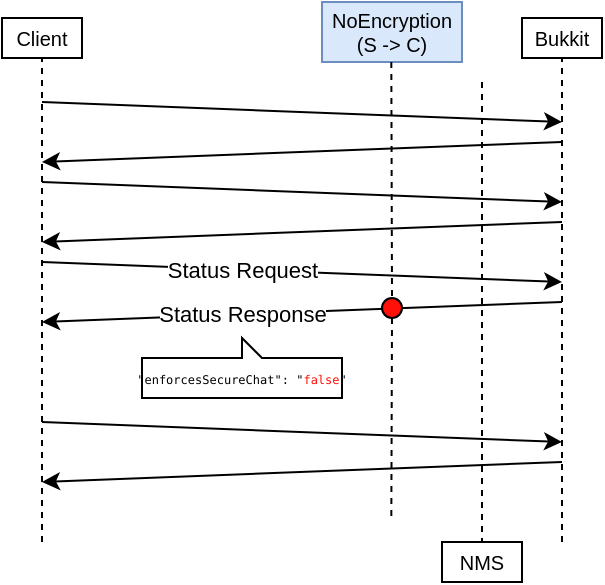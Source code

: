 <mxfile version="21.1.4" type="device">
  <diagram name="Page-1" id="VzulDhT4vkzdBkC5_DnN">
    <mxGraphModel dx="592" dy="348" grid="0" gridSize="10" guides="1" tooltips="1" connect="1" arrows="1" fold="1" page="1" pageScale="1" pageWidth="850" pageHeight="1100" math="0" shadow="0">
      <root>
        <mxCell id="0" />
        <mxCell id="1" parent="0" />
        <mxCell id="Z0ClTi26Nn-N9r6xedXH-1" value="&lt;font style=&quot;font-size: 10px;&quot;&gt;Client&lt;/font&gt;" style="rounded=0;whiteSpace=wrap;html=1;" parent="1" vertex="1">
          <mxGeometry x="240" y="108" width="40" height="20" as="geometry" />
        </mxCell>
        <mxCell id="Z0ClTi26Nn-N9r6xedXH-2" value="NMS" style="rounded=0;whiteSpace=wrap;html=1;fontSize=10;" parent="1" vertex="1">
          <mxGeometry x="460" y="370" width="40" height="20" as="geometry" />
        </mxCell>
        <mxCell id="Z0ClTi26Nn-N9r6xedXH-5" value="Status Request" style="endArrow=classic;html=1;rounded=0;" parent="1" edge="1">
          <mxGeometry x="-0.233" relative="1" as="geometry">
            <mxPoint x="260" y="230" as="sourcePoint" />
            <mxPoint x="520" y="240" as="targetPoint" />
            <mxPoint as="offset" />
          </mxGeometry>
        </mxCell>
        <mxCell id="Z0ClTi26Nn-N9r6xedXH-23" value="Bukkit" style="rounded=0;whiteSpace=wrap;html=1;fontSize=10;" parent="1" vertex="1">
          <mxGeometry x="500" y="108" width="40" height="20" as="geometry" />
        </mxCell>
        <mxCell id="Z0ClTi26Nn-N9r6xedXH-26" value="" style="endArrow=classic;html=1;rounded=0;" parent="1" edge="1">
          <mxGeometry width="50" height="50" relative="1" as="geometry">
            <mxPoint x="260" y="150" as="sourcePoint" />
            <mxPoint x="520" y="160" as="targetPoint" />
          </mxGeometry>
        </mxCell>
        <mxCell id="Z0ClTi26Nn-N9r6xedXH-27" value="" style="endArrow=none;dashed=1;html=1;rounded=0;entryX=0.5;entryY=1;entryDx=0;entryDy=0;" parent="1" target="Z0ClTi26Nn-N9r6xedXH-1" edge="1">
          <mxGeometry width="50" height="50" relative="1" as="geometry">
            <mxPoint x="260" y="370" as="sourcePoint" />
            <mxPoint x="280" y="213" as="targetPoint" />
          </mxGeometry>
        </mxCell>
        <mxCell id="Z0ClTi26Nn-N9r6xedXH-28" value="" style="endArrow=none;dashed=1;html=1;rounded=0;entryX=0.5;entryY=0;entryDx=0;entryDy=0;" parent="1" target="Z0ClTi26Nn-N9r6xedXH-2" edge="1">
          <mxGeometry width="50" height="50" relative="1" as="geometry">
            <mxPoint x="480" y="140" as="sourcePoint" />
            <mxPoint x="460" y="330" as="targetPoint" />
          </mxGeometry>
        </mxCell>
        <mxCell id="Z0ClTi26Nn-N9r6xedXH-30" value="" style="endArrow=none;dashed=1;html=1;rounded=0;entryX=0.5;entryY=1;entryDx=0;entryDy=0;" parent="1" target="Z0ClTi26Nn-N9r6xedXH-23" edge="1">
          <mxGeometry width="50" height="50" relative="1" as="geometry">
            <mxPoint x="520" y="370" as="sourcePoint" />
            <mxPoint x="470" y="200" as="targetPoint" />
          </mxGeometry>
        </mxCell>
        <mxCell id="Z0ClTi26Nn-N9r6xedXH-37" value="" style="endArrow=classic;html=1;rounded=0;" parent="1" edge="1">
          <mxGeometry width="50" height="50" relative="1" as="geometry">
            <mxPoint x="520" y="170" as="sourcePoint" />
            <mxPoint x="260" y="180" as="targetPoint" />
          </mxGeometry>
        </mxCell>
        <mxCell id="Z0ClTi26Nn-N9r6xedXH-39" value="" style="endArrow=classic;html=1;rounded=0;" parent="1" edge="1">
          <mxGeometry width="50" height="50" relative="1" as="geometry">
            <mxPoint x="260" y="190" as="sourcePoint" />
            <mxPoint x="520" y="200" as="targetPoint" />
          </mxGeometry>
        </mxCell>
        <mxCell id="Z0ClTi26Nn-N9r6xedXH-40" value="" style="endArrow=classic;html=1;rounded=0;" parent="1" edge="1">
          <mxGeometry width="50" height="50" relative="1" as="geometry">
            <mxPoint x="520" y="210" as="sourcePoint" />
            <mxPoint x="260" y="220" as="targetPoint" />
          </mxGeometry>
        </mxCell>
        <mxCell id="Z0ClTi26Nn-N9r6xedXH-44" value="Status Response" style="endArrow=classic;html=1;rounded=0;" parent="1" edge="1">
          <mxGeometry x="0.233" relative="1" as="geometry">
            <mxPoint x="520" y="250" as="sourcePoint" />
            <mxPoint x="260" y="260" as="targetPoint" />
            <mxPoint as="offset" />
          </mxGeometry>
        </mxCell>
        <mxCell id="Z0ClTi26Nn-N9r6xedXH-49" value="" style="endArrow=classic;html=1;rounded=0;" parent="1" edge="1">
          <mxGeometry width="50" height="50" relative="1" as="geometry">
            <mxPoint x="260" y="310" as="sourcePoint" />
            <mxPoint x="520" y="320" as="targetPoint" />
          </mxGeometry>
        </mxCell>
        <mxCell id="Z0ClTi26Nn-N9r6xedXH-50" value="" style="endArrow=classic;html=1;rounded=0;" parent="1" edge="1">
          <mxGeometry width="50" height="50" relative="1" as="geometry">
            <mxPoint x="520" y="330" as="sourcePoint" />
            <mxPoint x="260" y="340" as="targetPoint" />
          </mxGeometry>
        </mxCell>
        <mxCell id="Z0ClTi26Nn-N9r6xedXH-51" value="&lt;pre style=&quot;font-size: 6px;&quot;&gt;&quot;enforcesSecureChat&quot;: &quot;&lt;font color=&quot;#ff1008&quot;&gt;false&lt;/font&gt;&quot;&lt;/pre&gt;" style="shape=callout;whiteSpace=wrap;html=1;perimeter=calloutPerimeter;size=10;position=0.5;base=10;flipH=0;flipV=1;fontSize=6;" parent="1" vertex="1">
          <mxGeometry x="310" y="268" width="100" height="30" as="geometry" />
        </mxCell>
        <mxCell id="J2aRPnsvHmq7zFtCohRU-1" value="NoEncryption&lt;br&gt;(S -&amp;gt; C)" style="rounded=0;whiteSpace=wrap;html=1;fontSize=10;fillColor=#dae8fc;strokeColor=#6c8ebf;" vertex="1" parent="1">
          <mxGeometry x="400" y="100" width="70" height="30" as="geometry" />
        </mxCell>
        <mxCell id="J2aRPnsvHmq7zFtCohRU-2" value="" style="endArrow=none;dashed=1;html=1;rounded=0;entryX=0.5;entryY=0;entryDx=0;entryDy=0;" edge="1" parent="1" source="J2aRPnsvHmq7zFtCohRU-3">
          <mxGeometry width="50" height="50" relative="1" as="geometry">
            <mxPoint x="434.66" y="130" as="sourcePoint" />
            <mxPoint x="434.66" y="360" as="targetPoint" />
          </mxGeometry>
        </mxCell>
        <mxCell id="J2aRPnsvHmq7zFtCohRU-6" value="" style="endArrow=none;dashed=1;html=1;rounded=0;entryX=0.5;entryY=0;entryDx=0;entryDy=0;" edge="1" parent="1" target="J2aRPnsvHmq7zFtCohRU-3">
          <mxGeometry width="50" height="50" relative="1" as="geometry">
            <mxPoint x="434.66" y="130" as="sourcePoint" />
            <mxPoint x="434.66" y="360" as="targetPoint" />
          </mxGeometry>
        </mxCell>
        <mxCell id="J2aRPnsvHmq7zFtCohRU-3" value="" style="ellipse;whiteSpace=wrap;html=1;aspect=fixed;points=[];fillColor=#FF1008;" vertex="1" parent="1">
          <mxGeometry x="430" y="248" width="10" height="10" as="geometry" />
        </mxCell>
      </root>
    </mxGraphModel>
  </diagram>
</mxfile>
